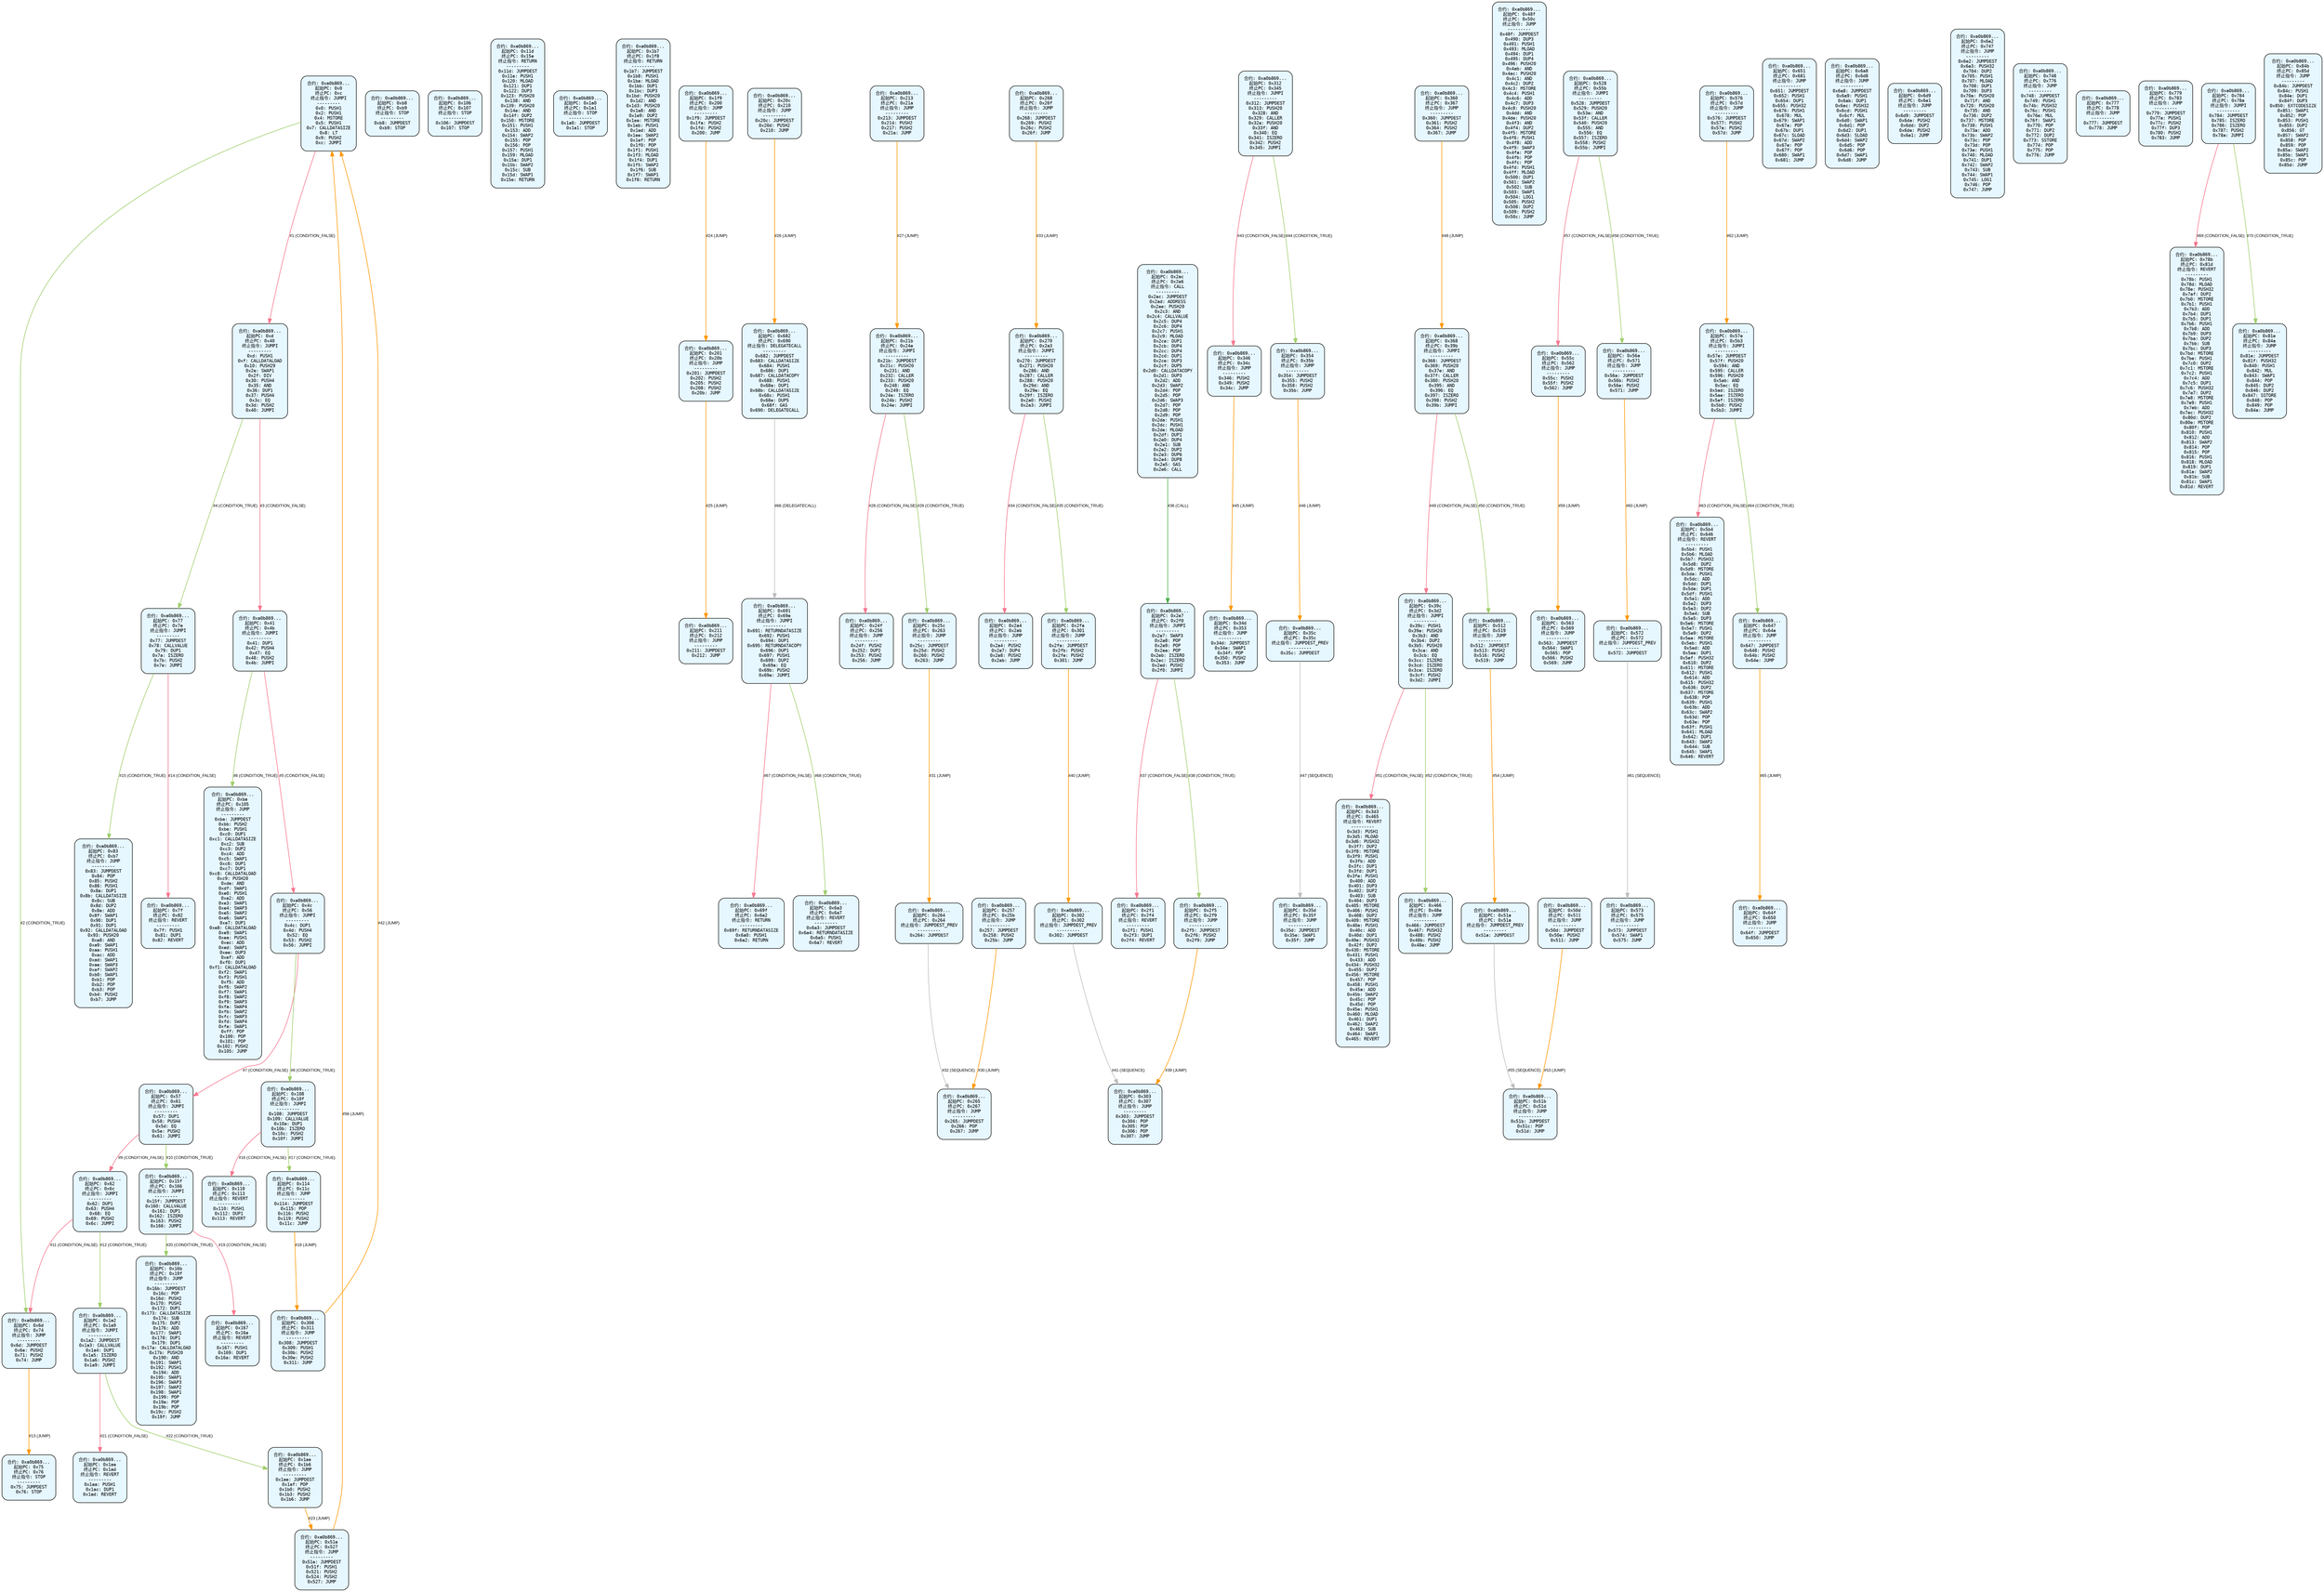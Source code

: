 digraph Static_Complete_CFG {
    rankdir=TB;
    node [shape=box, style="filled, rounded", fontname="Monospace", fontsize=9, margin=0.15];
    edge [fontname="Arial", fontsize=8, penwidth=1.2];
    "block_0" [label="合约: 0xa0b869...
起始PC: 0x0
终止PC: 0xc
终止指令: JUMPI
---------
0x0: PUSH1
0x2: PUSH1
0x4: MSTORE
0x5: PUSH1
0x7: CALLDATASIZE
0x8: LT
0x9: PUSH2
0xc: JUMPI", fillcolor="#e6f7ff"];
    "block_d" [label="合约: 0xa0b869...
起始PC: 0xd
终止PC: 0x40
终止指令: JUMPI
---------
0xd: PUSH1
0xf: CALLDATALOAD
0x10: PUSH29
0x2e: SWAP1
0x2f: DIV
0x30: PUSH4
0x35: AND
0x36: DUP1
0x37: PUSH4
0x3c: EQ
0x3d: PUSH2
0x40: JUMPI", fillcolor="#e6f7ff"];
    "block_41" [label="合约: 0xa0b869...
起始PC: 0x41
终止PC: 0x4b
终止指令: JUMPI
---------
0x41: DUP1
0x42: PUSH4
0x47: EQ
0x48: PUSH2
0x4b: JUMPI", fillcolor="#e6f7ff"];
    "block_4c" [label="合约: 0xa0b869...
起始PC: 0x4c
终止PC: 0x56
终止指令: JUMPI
---------
0x4c: DUP1
0x4d: PUSH4
0x52: EQ
0x53: PUSH2
0x56: JUMPI", fillcolor="#e6f7ff"];
    "block_57" [label="合约: 0xa0b869...
起始PC: 0x57
终止PC: 0x61
终止指令: JUMPI
---------
0x57: DUP1
0x58: PUSH4
0x5d: EQ
0x5e: PUSH2
0x61: JUMPI", fillcolor="#e6f7ff"];
    "block_62" [label="合约: 0xa0b869...
起始PC: 0x62
终止PC: 0x6c
终止指令: JUMPI
---------
0x62: DUP1
0x63: PUSH4
0x68: EQ
0x69: PUSH2
0x6c: JUMPI", fillcolor="#e6f7ff"];
    "block_6d" [label="合约: 0xa0b869...
起始PC: 0x6d
终止PC: 0x74
终止指令: JUMP
---------
0x6d: JUMPDEST
0x6e: PUSH2
0x71: PUSH2
0x74: JUMP", fillcolor="#e6f7ff"];
    "block_75" [label="合约: 0xa0b869...
起始PC: 0x75
终止PC: 0x76
终止指令: STOP
---------
0x75: JUMPDEST
0x76: STOP", fillcolor="#e6f7ff"];
    "block_77" [label="合约: 0xa0b869...
起始PC: 0x77
终止PC: 0x7e
终止指令: JUMPI
---------
0x77: JUMPDEST
0x78: CALLVALUE
0x79: DUP1
0x7a: ISZERO
0x7b: PUSH2
0x7e: JUMPI", fillcolor="#e6f7ff"];
    "block_7f" [label="合约: 0xa0b869...
起始PC: 0x7f
终止PC: 0x82
终止指令: REVERT
---------
0x7f: PUSH1
0x81: DUP1
0x82: REVERT", fillcolor="#e6f7ff"];
    "block_83" [label="合约: 0xa0b869...
起始PC: 0x83
终止PC: 0xb7
终止指令: JUMP
---------
0x83: JUMPDEST
0x84: POP
0x85: PUSH2
0x88: PUSH1
0x8a: DUP1
0x8b: CALLDATASIZE
0x8c: SUB
0x8d: DUP2
0x8e: ADD
0x8f: SWAP1
0x90: DUP1
0x91: DUP1
0x92: CALLDATALOAD
0x93: PUSH20
0xa8: AND
0xa9: SWAP1
0xaa: PUSH1
0xac: ADD
0xad: SWAP1
0xae: SWAP3
0xaf: SWAP2
0xb0: SWAP1
0xb1: POP
0xb2: POP
0xb3: POP
0xb4: PUSH2
0xb7: JUMP", fillcolor="#e6f7ff"];
    "block_b8" [label="合约: 0xa0b869...
起始PC: 0xb8
终止PC: 0xb9
终止指令: STOP
---------
0xb8: JUMPDEST
0xb9: STOP", fillcolor="#e6f7ff"];
    "block_ba" [label="合约: 0xa0b869...
起始PC: 0xba
终止PC: 0x105
终止指令: JUMP
---------
0xba: JUMPDEST
0xbb: PUSH2
0xbe: PUSH1
0xc0: DUP1
0xc1: CALLDATASIZE
0xc2: SUB
0xc3: DUP2
0xc4: ADD
0xc5: SWAP1
0xc6: DUP1
0xc7: DUP1
0xc8: CALLDATALOAD
0xc9: PUSH20
0xde: AND
0xdf: SWAP1
0xe0: PUSH1
0xe2: ADD
0xe3: SWAP1
0xe4: SWAP3
0xe5: SWAP2
0xe6: SWAP1
0xe7: DUP1
0xe8: CALLDATALOAD
0xe9: SWAP1
0xea: PUSH1
0xec: ADD
0xed: SWAP1
0xee: DUP3
0xef: ADD
0xf0: DUP1
0xf1: CALLDATALOAD
0xf2: SWAP1
0xf3: PUSH1
0xf5: ADD
0xf6: SWAP2
0xf7: SWAP1
0xf8: SWAP2
0xf9: SWAP3
0xfa: SWAP4
0xfb: SWAP2
0xfc: SWAP3
0xfd: SWAP4
0xfe: SWAP1
0xff: POP
0x100: POP
0x101: POP
0x102: PUSH2
0x105: JUMP", fillcolor="#e6f7ff"];
    "block_106" [label="合约: 0xa0b869...
起始PC: 0x106
终止PC: 0x107
终止指令: STOP
---------
0x106: JUMPDEST
0x107: STOP", fillcolor="#e6f7ff"];
    "block_108" [label="合约: 0xa0b869...
起始PC: 0x108
终止PC: 0x10f
终止指令: JUMPI
---------
0x108: JUMPDEST
0x109: CALLVALUE
0x10a: DUP1
0x10b: ISZERO
0x10c: PUSH2
0x10f: JUMPI", fillcolor="#e6f7ff"];
    "block_110" [label="合约: 0xa0b869...
起始PC: 0x110
终止PC: 0x113
终止指令: REVERT
---------
0x110: PUSH1
0x112: DUP1
0x113: REVERT", fillcolor="#e6f7ff"];
    "block_114" [label="合约: 0xa0b869...
起始PC: 0x114
终止PC: 0x11c
终止指令: JUMP
---------
0x114: JUMPDEST
0x115: POP
0x116: PUSH2
0x119: PUSH2
0x11c: JUMP", fillcolor="#e6f7ff"];
    "block_11d" [label="合约: 0xa0b869...
起始PC: 0x11d
终止PC: 0x15e
终止指令: RETURN
---------
0x11d: JUMPDEST
0x11e: PUSH1
0x120: MLOAD
0x121: DUP1
0x122: DUP3
0x123: PUSH20
0x138: AND
0x139: PUSH20
0x14e: AND
0x14f: DUP2
0x150: MSTORE
0x151: PUSH1
0x153: ADD
0x154: SWAP2
0x155: POP
0x156: POP
0x157: PUSH1
0x159: MLOAD
0x15a: DUP1
0x15b: SWAP2
0x15c: SUB
0x15d: SWAP1
0x15e: RETURN", fillcolor="#e6f7ff"];
    "block_15f" [label="合约: 0xa0b869...
起始PC: 0x15f
终止PC: 0x166
终止指令: JUMPI
---------
0x15f: JUMPDEST
0x160: CALLVALUE
0x161: DUP1
0x162: ISZERO
0x163: PUSH2
0x166: JUMPI", fillcolor="#e6f7ff"];
    "block_167" [label="合约: 0xa0b869...
起始PC: 0x167
终止PC: 0x16a
终止指令: REVERT
---------
0x167: PUSH1
0x169: DUP1
0x16a: REVERT", fillcolor="#e6f7ff"];
    "block_16b" [label="合约: 0xa0b869...
起始PC: 0x16b
终止PC: 0x19f
终止指令: JUMP
---------
0x16b: JUMPDEST
0x16c: POP
0x16d: PUSH2
0x170: PUSH1
0x172: DUP1
0x173: CALLDATASIZE
0x174: SUB
0x175: DUP2
0x176: ADD
0x177: SWAP1
0x178: DUP1
0x179: DUP1
0x17a: CALLDATALOAD
0x17b: PUSH20
0x190: AND
0x191: SWAP1
0x192: PUSH1
0x194: ADD
0x195: SWAP1
0x196: SWAP3
0x197: SWAP2
0x198: SWAP1
0x199: POP
0x19a: POP
0x19b: POP
0x19c: PUSH2
0x19f: JUMP", fillcolor="#e6f7ff"];
    "block_1a0" [label="合约: 0xa0b869...
起始PC: 0x1a0
终止PC: 0x1a1
终止指令: STOP
---------
0x1a0: JUMPDEST
0x1a1: STOP", fillcolor="#e6f7ff"];
    "block_1a2" [label="合约: 0xa0b869...
起始PC: 0x1a2
终止PC: 0x1a9
终止指令: JUMPI
---------
0x1a2: JUMPDEST
0x1a3: CALLVALUE
0x1a4: DUP1
0x1a5: ISZERO
0x1a6: PUSH2
0x1a9: JUMPI", fillcolor="#e6f7ff"];
    "block_1aa" [label="合约: 0xa0b869...
起始PC: 0x1aa
终止PC: 0x1ad
终止指令: REVERT
---------
0x1aa: PUSH1
0x1ac: DUP1
0x1ad: REVERT", fillcolor="#e6f7ff"];
    "block_1ae" [label="合约: 0xa0b869...
起始PC: 0x1ae
终止PC: 0x1b6
终止指令: JUMP
---------
0x1ae: JUMPDEST
0x1af: POP
0x1b0: PUSH2
0x1b3: PUSH2
0x1b6: JUMP", fillcolor="#e6f7ff"];
    "block_1b7" [label="合约: 0xa0b869...
起始PC: 0x1b7
终止PC: 0x1f8
终止指令: RETURN
---------
0x1b7: JUMPDEST
0x1b8: PUSH1
0x1ba: MLOAD
0x1bb: DUP1
0x1bc: DUP3
0x1bd: PUSH20
0x1d2: AND
0x1d3: PUSH20
0x1e8: AND
0x1e9: DUP2
0x1ea: MSTORE
0x1eb: PUSH1
0x1ed: ADD
0x1ee: SWAP2
0x1ef: POP
0x1f0: POP
0x1f1: PUSH1
0x1f3: MLOAD
0x1f4: DUP1
0x1f5: SWAP2
0x1f6: SUB
0x1f7: SWAP1
0x1f8: RETURN", fillcolor="#e6f7ff"];
    "block_1f9" [label="合约: 0xa0b869...
起始PC: 0x1f9
终止PC: 0x200
终止指令: JUMP
---------
0x1f9: JUMPDEST
0x1fa: PUSH2
0x1fd: PUSH2
0x200: JUMP", fillcolor="#e6f7ff"];
    "block_201" [label="合约: 0xa0b869...
起始PC: 0x201
终止PC: 0x20b
终止指令: JUMP
---------
0x201: JUMPDEST
0x202: PUSH2
0x205: PUSH2
0x208: PUSH2
0x20b: JUMP", fillcolor="#e6f7ff"];
    "block_20c" [label="合约: 0xa0b869...
起始PC: 0x20c
终止PC: 0x210
终止指令: JUMP
---------
0x20c: JUMPDEST
0x20d: PUSH2
0x210: JUMP", fillcolor="#e6f7ff"];
    "block_211" [label="合约: 0xa0b869...
起始PC: 0x211
终止PC: 0x212
终止指令: JUMP
---------
0x211: JUMPDEST
0x212: JUMP", fillcolor="#e6f7ff"];
    "block_213" [label="合约: 0xa0b869...
起始PC: 0x213
终止PC: 0x21a
终止指令: JUMP
---------
0x213: JUMPDEST
0x214: PUSH2
0x217: PUSH2
0x21a: JUMP", fillcolor="#e6f7ff"];
    "block_21b" [label="合约: 0xa0b869...
起始PC: 0x21b
终止PC: 0x24e
终止指令: JUMPI
---------
0x21b: JUMPDEST
0x21c: PUSH20
0x231: AND
0x232: CALLER
0x233: PUSH20
0x248: AND
0x249: EQ
0x24a: ISZERO
0x24b: PUSH2
0x24e: JUMPI", fillcolor="#e6f7ff"];
    "block_24f" [label="合约: 0xa0b869...
起始PC: 0x24f
终止PC: 0x256
终止指令: JUMP
---------
0x24f: PUSH2
0x252: DUP2
0x253: PUSH2
0x256: JUMP", fillcolor="#e6f7ff"];
    "block_257" [label="合约: 0xa0b869...
起始PC: 0x257
终止PC: 0x25b
终止指令: JUMP
---------
0x257: JUMPDEST
0x258: PUSH2
0x25b: JUMP", fillcolor="#e6f7ff"];
    "block_25c" [label="合约: 0xa0b869...
起始PC: 0x25c
终止PC: 0x263
终止指令: JUMP
---------
0x25c: JUMPDEST
0x25d: PUSH2
0x260: PUSH2
0x263: JUMP", fillcolor="#e6f7ff"];
    "block_264" [label="合约: 0xa0b869...
起始PC: 0x264
终止PC: 0x264
终止指令: JUMPDEST_PREV
---------
0x264: JUMPDEST", fillcolor="#e6f7ff"];
    "block_265" [label="合约: 0xa0b869...
起始PC: 0x265
终止PC: 0x267
终止指令: JUMP
---------
0x265: JUMPDEST
0x266: POP
0x267: JUMP", fillcolor="#e6f7ff"];
    "block_268" [label="合约: 0xa0b869...
起始PC: 0x268
终止PC: 0x26f
终止指令: JUMP
---------
0x268: JUMPDEST
0x269: PUSH2
0x26c: PUSH2
0x26f: JUMP", fillcolor="#e6f7ff"];
    "block_270" [label="合约: 0xa0b869...
起始PC: 0x270
终止PC: 0x2a3
终止指令: JUMPI
---------
0x270: JUMPDEST
0x271: PUSH20
0x286: AND
0x287: CALLER
0x288: PUSH20
0x29d: AND
0x29e: EQ
0x29f: ISZERO
0x2a0: PUSH2
0x2a3: JUMPI", fillcolor="#e6f7ff"];
    "block_2a4" [label="合约: 0xa0b869...
起始PC: 0x2a4
终止PC: 0x2ab
终止指令: JUMP
---------
0x2a4: PUSH2
0x2a7: DUP4
0x2a8: PUSH2
0x2ab: JUMP", fillcolor="#e6f7ff"];
    "block_2ac" [label="合约: 0xa0b869...
起始PC: 0x2ac
终止PC: 0x2e6
终止指令: CALL
---------
0x2ac: JUMPDEST
0x2ad: ADDRESS
0x2ae: PUSH20
0x2c3: AND
0x2c4: CALLVALUE
0x2c5: DUP4
0x2c6: DUP4
0x2c7: PUSH1
0x2c9: MLOAD
0x2ca: DUP1
0x2cb: DUP4
0x2cc: DUP4
0x2cd: DUP1
0x2ce: DUP3
0x2cf: DUP5
0x2d0: CALLDATACOPY
0x2d1: DUP3
0x2d2: ADD
0x2d3: SWAP2
0x2d4: POP
0x2d5: POP
0x2d6: SWAP3
0x2d7: POP
0x2d8: POP
0x2d9: POP
0x2da: PUSH1
0x2dc: PUSH1
0x2de: MLOAD
0x2df: DUP1
0x2e0: DUP4
0x2e1: SUB
0x2e2: DUP2
0x2e3: DUP6
0x2e4: DUP8
0x2e5: GAS
0x2e6: CALL", fillcolor="#e6f7ff"];
    "block_2e7" [label="合约: 0xa0b869...
起始PC: 0x2e7
终止PC: 0x2f0
终止指令: JUMPI
---------
0x2e7: SWAP3
0x2e8: POP
0x2e9: POP
0x2ea: POP
0x2eb: ISZERO
0x2ec: ISZERO
0x2ed: PUSH2
0x2f0: JUMPI", fillcolor="#e6f7ff"];
    "block_2f1" [label="合约: 0xa0b869...
起始PC: 0x2f1
终止PC: 0x2f4
终止指令: REVERT
---------
0x2f1: PUSH1
0x2f3: DUP1
0x2f4: REVERT", fillcolor="#e6f7ff"];
    "block_2f5" [label="合约: 0xa0b869...
起始PC: 0x2f5
终止PC: 0x2f9
终止指令: JUMP
---------
0x2f5: JUMPDEST
0x2f6: PUSH2
0x2f9: JUMP", fillcolor="#e6f7ff"];
    "block_2fa" [label="合约: 0xa0b869...
起始PC: 0x2fa
终止PC: 0x301
终止指令: JUMP
---------
0x2fa: JUMPDEST
0x2fb: PUSH2
0x2fe: PUSH2
0x301: JUMP", fillcolor="#e6f7ff"];
    "block_302" [label="合约: 0xa0b869...
起始PC: 0x302
终止PC: 0x302
终止指令: JUMPDEST_PREV
---------
0x302: JUMPDEST", fillcolor="#e6f7ff"];
    "block_303" [label="合约: 0xa0b869...
起始PC: 0x303
终止PC: 0x307
终止指令: JUMP
---------
0x303: JUMPDEST
0x304: POP
0x305: POP
0x306: POP
0x307: JUMP", fillcolor="#e6f7ff"];
    "block_308" [label="合约: 0xa0b869...
起始PC: 0x308
终止PC: 0x311
终止指令: JUMP
---------
0x308: JUMPDEST
0x309: PUSH1
0x30b: PUSH2
0x30e: PUSH2
0x311: JUMP", fillcolor="#e6f7ff"];
    "block_312" [label="合约: 0xa0b869...
起始PC: 0x312
终止PC: 0x345
终止指令: JUMPI
---------
0x312: JUMPDEST
0x313: PUSH20
0x328: AND
0x329: CALLER
0x32a: PUSH20
0x33f: AND
0x340: EQ
0x341: ISZERO
0x342: PUSH2
0x345: JUMPI", fillcolor="#e6f7ff"];
    "block_346" [label="合约: 0xa0b869...
起始PC: 0x346
终止PC: 0x34c
终止指令: JUMP
---------
0x346: PUSH2
0x349: PUSH2
0x34c: JUMP", fillcolor="#e6f7ff"];
    "block_34d" [label="合约: 0xa0b869...
起始PC: 0x34d
终止PC: 0x353
终止指令: JUMP
---------
0x34d: JUMPDEST
0x34e: SWAP1
0x34f: POP
0x350: PUSH2
0x353: JUMP", fillcolor="#e6f7ff"];
    "block_354" [label="合约: 0xa0b869...
起始PC: 0x354
终止PC: 0x35b
终止指令: JUMP
---------
0x354: JUMPDEST
0x355: PUSH2
0x358: PUSH2
0x35b: JUMP", fillcolor="#e6f7ff"];
    "block_35c" [label="合约: 0xa0b869...
起始PC: 0x35c
终止PC: 0x35c
终止指令: JUMPDEST_PREV
---------
0x35c: JUMPDEST", fillcolor="#e6f7ff"];
    "block_35d" [label="合约: 0xa0b869...
起始PC: 0x35d
终止PC: 0x35f
终止指令: JUMP
---------
0x35d: JUMPDEST
0x35e: SWAP1
0x35f: JUMP", fillcolor="#e6f7ff"];
    "block_360" [label="合约: 0xa0b869...
起始PC: 0x360
终止PC: 0x367
终止指令: JUMP
---------
0x360: JUMPDEST
0x361: PUSH2
0x364: PUSH2
0x367: JUMP", fillcolor="#e6f7ff"];
    "block_368" [label="合约: 0xa0b869...
起始PC: 0x368
终止PC: 0x39b
终止指令: JUMPI
---------
0x368: JUMPDEST
0x369: PUSH20
0x37e: AND
0x37f: CALLER
0x380: PUSH20
0x395: AND
0x396: EQ
0x397: ISZERO
0x398: PUSH2
0x39b: JUMPI", fillcolor="#e6f7ff"];
    "block_39c" [label="合约: 0xa0b869...
起始PC: 0x39c
终止PC: 0x3d2
终止指令: JUMPI
---------
0x39c: PUSH1
0x39e: PUSH20
0x3b3: AND
0x3b4: DUP2
0x3b5: PUSH20
0x3ca: AND
0x3cb: EQ
0x3cc: ISZERO
0x3cd: ISZERO
0x3ce: ISZERO
0x3cf: PUSH2
0x3d2: JUMPI", fillcolor="#e6f7ff"];
    "block_3d3" [label="合约: 0xa0b869...
起始PC: 0x3d3
终止PC: 0x465
终止指令: REVERT
---------
0x3d3: PUSH1
0x3d5: MLOAD
0x3d6: PUSH32
0x3f7: DUP2
0x3f8: MSTORE
0x3f9: PUSH1
0x3fb: ADD
0x3fc: DUP1
0x3fd: DUP1
0x3fe: PUSH1
0x400: ADD
0x401: DUP3
0x402: DUP2
0x403: SUB
0x404: DUP3
0x405: MSTORE
0x406: PUSH1
0x408: DUP2
0x409: MSTORE
0x40a: PUSH1
0x40c: ADD
0x40d: DUP1
0x40e: PUSH32
0x42f: DUP2
0x430: MSTORE
0x431: PUSH1
0x433: ADD
0x434: PUSH32
0x455: DUP2
0x456: MSTORE
0x457: POP
0x458: PUSH1
0x45a: ADD
0x45b: SWAP2
0x45c: POP
0x45d: POP
0x45e: PUSH1
0x460: MLOAD
0x461: DUP1
0x462: SWAP2
0x463: SUB
0x464: SWAP1
0x465: REVERT", fillcolor="#e6f7ff"];
    "block_466" [label="合约: 0xa0b869...
起始PC: 0x466
终止PC: 0x48e
终止指令: JUMP
---------
0x466: JUMPDEST
0x467: PUSH32
0x488: PUSH2
0x48b: PUSH2
0x48e: JUMP", fillcolor="#e6f7ff"];
    "block_48f" [label="合约: 0xa0b869...
起始PC: 0x48f
终止PC: 0x50c
终止指令: JUMP
---------
0x48f: JUMPDEST
0x490: DUP3
0x491: PUSH1
0x493: MLOAD
0x494: DUP1
0x495: DUP4
0x496: PUSH20
0x4ab: AND
0x4ac: PUSH20
0x4c1: AND
0x4c2: DUP2
0x4c3: MSTORE
0x4c4: PUSH1
0x4c6: ADD
0x4c7: DUP3
0x4c8: PUSH20
0x4dd: AND
0x4de: PUSH20
0x4f3: AND
0x4f4: DUP2
0x4f5: MSTORE
0x4f6: PUSH1
0x4f8: ADD
0x4f9: SWAP3
0x4fa: POP
0x4fb: POP
0x4fc: POP
0x4fd: PUSH1
0x4ff: MLOAD
0x500: DUP1
0x501: SWAP2
0x502: SUB
0x503: SWAP1
0x504: LOG1
0x505: PUSH2
0x508: DUP2
0x509: PUSH2
0x50c: JUMP", fillcolor="#e6f7ff"];
    "block_50d" [label="合约: 0xa0b869...
起始PC: 0x50d
终止PC: 0x511
终止指令: JUMP
---------
0x50d: JUMPDEST
0x50e: PUSH2
0x511: JUMP", fillcolor="#e6f7ff"];
    "block_512" [label="合约: 0xa0b869...
起始PC: 0x512
终止PC: 0x519
终止指令: JUMP
---------
0x512: JUMPDEST
0x513: PUSH2
0x516: PUSH2
0x519: JUMP", fillcolor="#e6f7ff"];
    "block_51a" [label="合约: 0xa0b869...
起始PC: 0x51a
终止PC: 0x51a
终止指令: JUMPDEST_PREV
---------
0x51a: JUMPDEST", fillcolor="#e6f7ff"];
    "block_51b" [label="合约: 0xa0b869...
起始PC: 0x51b
终止PC: 0x51d
终止指令: JUMP
---------
0x51b: JUMPDEST
0x51c: POP
0x51d: JUMP", fillcolor="#e6f7ff"];
    "block_51e" [label="合约: 0xa0b869...
起始PC: 0x51e
终止PC: 0x527
终止指令: JUMP
---------
0x51e: JUMPDEST
0x51f: PUSH1
0x521: PUSH2
0x524: PUSH2
0x527: JUMP", fillcolor="#e6f7ff"];
    "block_528" [label="合约: 0xa0b869...
起始PC: 0x528
终止PC: 0x55b
终止指令: JUMPI
---------
0x528: JUMPDEST
0x529: PUSH20
0x53e: AND
0x53f: CALLER
0x540: PUSH20
0x555: AND
0x556: EQ
0x557: ISZERO
0x558: PUSH2
0x55b: JUMPI", fillcolor="#e6f7ff"];
    "block_55c" [label="合约: 0xa0b869...
起始PC: 0x55c
终止PC: 0x562
终止指令: JUMP
---------
0x55c: PUSH2
0x55f: PUSH2
0x562: JUMP", fillcolor="#e6f7ff"];
    "block_563" [label="合约: 0xa0b869...
起始PC: 0x563
终止PC: 0x569
终止指令: JUMP
---------
0x563: JUMPDEST
0x564: SWAP1
0x565: POP
0x566: PUSH2
0x569: JUMP", fillcolor="#e6f7ff"];
    "block_56a" [label="合约: 0xa0b869...
起始PC: 0x56a
终止PC: 0x571
终止指令: JUMP
---------
0x56a: JUMPDEST
0x56b: PUSH2
0x56e: PUSH2
0x571: JUMP", fillcolor="#e6f7ff"];
    "block_572" [label="合约: 0xa0b869...
起始PC: 0x572
终止PC: 0x572
终止指令: JUMPDEST_PREV
---------
0x572: JUMPDEST", fillcolor="#e6f7ff"];
    "block_573" [label="合约: 0xa0b869...
起始PC: 0x573
终止PC: 0x575
终止指令: JUMP
---------
0x573: JUMPDEST
0x574: SWAP1
0x575: JUMP", fillcolor="#e6f7ff"];
    "block_576" [label="合约: 0xa0b869...
起始PC: 0x576
终止PC: 0x57d
终止指令: JUMP
---------
0x576: JUMPDEST
0x577: PUSH2
0x57a: PUSH2
0x57d: JUMP", fillcolor="#e6f7ff"];
    "block_57e" [label="合约: 0xa0b869...
起始PC: 0x57e
终止PC: 0x5b3
终止指令: JUMPI
---------
0x57e: JUMPDEST
0x57f: PUSH20
0x594: AND
0x595: CALLER
0x596: PUSH20
0x5ab: AND
0x5ac: EQ
0x5ad: ISZERO
0x5ae: ISZERO
0x5af: ISZERO
0x5b0: PUSH2
0x5b3: JUMPI", fillcolor="#e6f7ff"];
    "block_5b4" [label="合约: 0xa0b869...
起始PC: 0x5b4
终止PC: 0x646
终止指令: REVERT
---------
0x5b4: PUSH1
0x5b6: MLOAD
0x5b7: PUSH32
0x5d8: DUP2
0x5d9: MSTORE
0x5da: PUSH1
0x5dc: ADD
0x5dd: DUP1
0x5de: DUP1
0x5df: PUSH1
0x5e1: ADD
0x5e2: DUP3
0x5e3: DUP2
0x5e4: SUB
0x5e5: DUP3
0x5e6: MSTORE
0x5e7: PUSH1
0x5e9: DUP2
0x5ea: MSTORE
0x5eb: PUSH1
0x5ed: ADD
0x5ee: DUP1
0x5ef: PUSH32
0x610: DUP2
0x611: MSTORE
0x612: PUSH1
0x614: ADD
0x615: PUSH32
0x636: DUP2
0x637: MSTORE
0x638: POP
0x639: PUSH1
0x63b: ADD
0x63c: SWAP2
0x63d: POP
0x63e: POP
0x63f: PUSH1
0x641: MLOAD
0x642: DUP1
0x643: SWAP2
0x644: SUB
0x645: SWAP1
0x646: REVERT", fillcolor="#e6f7ff"];
    "block_647" [label="合约: 0xa0b869...
起始PC: 0x647
终止PC: 0x64e
终止指令: JUMP
---------
0x647: JUMPDEST
0x648: PUSH2
0x64b: PUSH2
0x64e: JUMP", fillcolor="#e6f7ff"];
    "block_64f" [label="合约: 0xa0b869...
起始PC: 0x64f
终止PC: 0x650
终止指令: JUMP
---------
0x64f: JUMPDEST
0x650: JUMP", fillcolor="#e6f7ff"];
    "block_651" [label="合约: 0xa0b869...
起始PC: 0x651
终止PC: 0x681
终止指令: JUMP
---------
0x651: JUMPDEST
0x652: PUSH1
0x654: DUP1
0x655: PUSH32
0x676: PUSH1
0x678: MUL
0x679: SWAP1
0x67a: POP
0x67b: DUP1
0x67c: SLOAD
0x67d: SWAP2
0x67e: POP
0x67f: POP
0x680: SWAP1
0x681: JUMP", fillcolor="#e6f7ff"];
    "block_682" [label="合约: 0xa0b869...
起始PC: 0x682
终止PC: 0x690
终止指令: DELEGATECALL
---------
0x682: JUMPDEST
0x683: CALLDATASIZE
0x684: PUSH1
0x686: DUP1
0x687: CALLDATACOPY
0x688: PUSH1
0x68a: DUP1
0x68b: CALLDATASIZE
0x68c: PUSH1
0x68e: DUP5
0x68f: GAS
0x690: DELEGATECALL", fillcolor="#e6f7ff"];
    "block_691" [label="合约: 0xa0b869...
起始PC: 0x691
终止PC: 0x69e
终止指令: JUMPI
---------
0x691: RETURNDATASIZE
0x692: PUSH1
0x694: DUP1
0x695: RETURNDATACOPY
0x696: DUP1
0x697: PUSH1
0x699: DUP2
0x69a: EQ
0x69b: PUSH2
0x69e: JUMPI", fillcolor="#e6f7ff"];
    "block_69f" [label="合约: 0xa0b869...
起始PC: 0x69f
终止PC: 0x6a2
终止指令: RETURN
---------
0x69f: RETURNDATASIZE
0x6a0: PUSH1
0x6a2: RETURN", fillcolor="#e6f7ff"];
    "block_6a3" [label="合约: 0xa0b869...
起始PC: 0x6a3
终止PC: 0x6a7
终止指令: REVERT
---------
0x6a3: JUMPDEST
0x6a4: RETURNDATASIZE
0x6a5: PUSH1
0x6a7: REVERT", fillcolor="#e6f7ff"];
    "block_6a8" [label="合约: 0xa0b869...
起始PC: 0x6a8
终止PC: 0x6d8
终止指令: JUMP
---------
0x6a8: JUMPDEST
0x6a9: PUSH1
0x6ab: DUP1
0x6ac: PUSH32
0x6cd: PUSH1
0x6cf: MUL
0x6d0: SWAP1
0x6d1: POP
0x6d2: DUP1
0x6d3: SLOAD
0x6d4: SWAP2
0x6d5: POP
0x6d6: POP
0x6d7: SWAP1
0x6d8: JUMP", fillcolor="#e6f7ff"];
    "block_6d9" [label="合约: 0xa0b869...
起始PC: 0x6d9
终止PC: 0x6e1
终止指令: JUMP
---------
0x6d9: JUMPDEST
0x6da: PUSH2
0x6dd: DUP2
0x6de: PUSH2
0x6e1: JUMP", fillcolor="#e6f7ff"];
    "block_6e2" [label="合约: 0xa0b869...
起始PC: 0x6e2
终止PC: 0x747
终止指令: JUMP
---------
0x6e2: JUMPDEST
0x6e3: PUSH32
0x704: DUP2
0x705: PUSH1
0x707: MLOAD
0x708: DUP1
0x709: DUP3
0x70a: PUSH20
0x71f: AND
0x720: PUSH20
0x735: AND
0x736: DUP2
0x737: MSTORE
0x738: PUSH1
0x73a: ADD
0x73b: SWAP2
0x73c: POP
0x73d: POP
0x73e: PUSH1
0x740: MLOAD
0x741: DUP1
0x742: SWAP2
0x743: SUB
0x744: SWAP1
0x745: LOG1
0x746: POP
0x747: JUMP", fillcolor="#e6f7ff"];
    "block_748" [label="合约: 0xa0b869...
起始PC: 0x748
终止PC: 0x776
终止指令: JUMP
---------
0x748: JUMPDEST
0x749: PUSH1
0x74b: PUSH32
0x76c: PUSH1
0x76e: MUL
0x76f: SWAP1
0x770: POP
0x771: DUP2
0x772: DUP2
0x773: SSTORE
0x774: POP
0x775: POP
0x776: JUMP", fillcolor="#e6f7ff"];
    "block_777" [label="合约: 0xa0b869...
起始PC: 0x777
终止PC: 0x778
终止指令: JUMP
---------
0x777: JUMPDEST
0x778: JUMP", fillcolor="#e6f7ff"];
    "block_779" [label="合约: 0xa0b869...
起始PC: 0x779
终止PC: 0x783
终止指令: JUMP
---------
0x779: JUMPDEST
0x77a: PUSH1
0x77c: PUSH2
0x77f: DUP3
0x780: PUSH2
0x783: JUMP", fillcolor="#e6f7ff"];
    "block_784" [label="合约: 0xa0b869...
起始PC: 0x784
终止PC: 0x78a
终止指令: JUMPI
---------
0x784: JUMPDEST
0x785: ISZERO
0x786: ISZERO
0x787: PUSH2
0x78a: JUMPI", fillcolor="#e6f7ff"];
    "block_78b" [label="合约: 0xa0b869...
起始PC: 0x78b
终止PC: 0x81d
终止指令: REVERT
---------
0x78b: PUSH1
0x78d: MLOAD
0x78e: PUSH32
0x7af: DUP2
0x7b0: MSTORE
0x7b1: PUSH1
0x7b3: ADD
0x7b4: DUP1
0x7b5: DUP1
0x7b6: PUSH1
0x7b8: ADD
0x7b9: DUP3
0x7ba: DUP2
0x7bb: SUB
0x7bc: DUP3
0x7bd: MSTORE
0x7be: PUSH1
0x7c0: DUP2
0x7c1: MSTORE
0x7c2: PUSH1
0x7c4: ADD
0x7c5: DUP1
0x7c6: PUSH32
0x7e7: DUP2
0x7e8: MSTORE
0x7e9: PUSH1
0x7eb: ADD
0x7ec: PUSH32
0x80d: DUP2
0x80e: MSTORE
0x80f: POP
0x810: PUSH1
0x812: ADD
0x813: SWAP2
0x814: POP
0x815: POP
0x816: PUSH1
0x818: MLOAD
0x819: DUP1
0x81a: SWAP2
0x81b: SUB
0x81c: SWAP1
0x81d: REVERT", fillcolor="#e6f7ff"];
    "block_81e" [label="合约: 0xa0b869...
起始PC: 0x81e
终止PC: 0x84a
终止指令: JUMP
---------
0x81e: JUMPDEST
0x81f: PUSH32
0x840: PUSH1
0x842: MUL
0x843: SWAP1
0x844: POP
0x845: DUP2
0x846: DUP2
0x847: SSTORE
0x848: POP
0x849: POP
0x84a: JUMP", fillcolor="#e6f7ff"];
    "block_84b" [label="合约: 0xa0b869...
起始PC: 0x84b
终止PC: 0x85d
终止指令: JUMP
---------
0x84b: JUMPDEST
0x84c: PUSH1
0x84e: DUP1
0x84f: DUP3
0x850: EXTCODESIZE
0x851: SWAP1
0x852: POP
0x853: PUSH1
0x855: DUP2
0x856: GT
0x857: SWAP2
0x858: POP
0x859: POP
0x85a: SWAP2
0x85b: SWAP1
0x85c: POP
0x85d: JUMP", fillcolor="#e6f7ff"];

    "block_0" -> "block_d" [label="#1 (CONDITION_FALSE)", color="#f7768e"];
    "block_0" -> "block_6d" [label="#2 (CONDITION_TRUE)", color="#9ece6a"];
    "block_d" -> "block_41" [label="#3 (CONDITION_FALSE)", color="#f7768e"];
    "block_d" -> "block_77" [label="#4 (CONDITION_TRUE)", color="#9ece6a"];
    "block_41" -> "block_4c" [label="#5 (CONDITION_FALSE)", color="#f7768e"];
    "block_41" -> "block_ba" [label="#6 (CONDITION_TRUE)", color="#9ece6a"];
    "block_4c" -> "block_57" [label="#7 (CONDITION_FALSE)", color="#f7768e"];
    "block_4c" -> "block_108" [label="#8 (CONDITION_TRUE)", color="#9ece6a"];
    "block_57" -> "block_62" [label="#9 (CONDITION_FALSE)", color="#f7768e"];
    "block_57" -> "block_15f" [label="#10 (CONDITION_TRUE)", color="#9ece6a"];
    "block_62" -> "block_6d" [label="#11 (CONDITION_FALSE)", color="#f7768e"];
    "block_62" -> "block_1a2" [label="#12 (CONDITION_TRUE)", color="#9ece6a"];
    "block_6d" -> "block_75" [label="#13 (JUMP)", color="#ff9800"];
    "block_77" -> "block_7f" [label="#14 (CONDITION_FALSE)", color="#f7768e"];
    "block_77" -> "block_83" [label="#15 (CONDITION_TRUE)", color="#9ece6a"];
    "block_108" -> "block_110" [label="#16 (CONDITION_FALSE)", color="#f7768e"];
    "block_108" -> "block_114" [label="#17 (CONDITION_TRUE)", color="#9ece6a"];
    "block_114" -> "block_308" [label="#18 (JUMP)", color="#ff9800"];
    "block_15f" -> "block_167" [label="#19 (CONDITION_FALSE)", color="#f7768e"];
    "block_15f" -> "block_16b" [label="#20 (CONDITION_TRUE)", color="#9ece6a"];
    "block_1a2" -> "block_1aa" [label="#21 (CONDITION_FALSE)", color="#f7768e"];
    "block_1a2" -> "block_1ae" [label="#22 (CONDITION_TRUE)", color="#9ece6a"];
    "block_1ae" -> "block_51e" [label="#23 (JUMP)", color="#ff9800"];
    "block_1f9" -> "block_201" [label="#24 (JUMP)", color="#ff9800"];
    "block_201" -> "block_211" [label="#25 (JUMP)", color="#ff9800"];
    "block_20c" -> "block_682" [label="#26 (JUMP)", color="#ff9800"];
    "block_213" -> "block_21b" [label="#27 (JUMP)", color="#ff9800"];
    "block_21b" -> "block_24f" [label="#28 (CONDITION_FALSE)", color="#f7768e"];
    "block_21b" -> "block_25c" [label="#29 (CONDITION_TRUE)", color="#9ece6a"];
    "block_257" -> "block_265" [label="#30 (JUMP)", color="#ff9800"];
    "block_25c" -> "block_264" [label="#31 (JUMP)", color="#ff9800"];
    "block_264" -> "block_265" [label="#32 (SEQUENCE)", color="#bdbdbd"];
    "block_268" -> "block_270" [label="#33 (JUMP)", color="#ff9800"];
    "block_270" -> "block_2a4" [label="#34 (CONDITION_FALSE)", color="#f7768e"];
    "block_270" -> "block_2fa" [label="#35 (CONDITION_TRUE)", color="#9ece6a"];
    "block_2ac" -> "block_2e7" [label="#36 (CALL)", color="#4caf50"];
    "block_2e7" -> "block_2f1" [label="#37 (CONDITION_FALSE)", color="#f7768e"];
    "block_2e7" -> "block_2f5" [label="#38 (CONDITION_TRUE)", color="#9ece6a"];
    "block_2f5" -> "block_303" [label="#39 (JUMP)", color="#ff9800"];
    "block_2fa" -> "block_302" [label="#40 (JUMP)", color="#ff9800"];
    "block_302" -> "block_303" [label="#41 (SEQUENCE)", color="#bdbdbd"];
    "block_308" -> "block_0" [label="#42 (JUMP)", color="#ff9800"];
    "block_312" -> "block_346" [label="#43 (CONDITION_FALSE)", color="#f7768e"];
    "block_312" -> "block_354" [label="#44 (CONDITION_TRUE)", color="#9ece6a"];
    "block_346" -> "block_34d" [label="#45 (JUMP)", color="#ff9800"];
    "block_354" -> "block_35c" [label="#46 (JUMP)", color="#ff9800"];
    "block_35c" -> "block_35d" [label="#47 (SEQUENCE)", color="#bdbdbd"];
    "block_360" -> "block_368" [label="#48 (JUMP)", color="#ff9800"];
    "block_368" -> "block_39c" [label="#49 (CONDITION_FALSE)", color="#f7768e"];
    "block_368" -> "block_512" [label="#50 (CONDITION_TRUE)", color="#9ece6a"];
    "block_39c" -> "block_3d3" [label="#51 (CONDITION_FALSE)", color="#f7768e"];
    "block_39c" -> "block_466" [label="#52 (CONDITION_TRUE)", color="#9ece6a"];
    "block_50d" -> "block_51b" [label="#53 (JUMP)", color="#ff9800"];
    "block_512" -> "block_51a" [label="#54 (JUMP)", color="#ff9800"];
    "block_51a" -> "block_51b" [label="#55 (SEQUENCE)", color="#bdbdbd"];
    "block_51e" -> "block_0" [label="#56 (JUMP)", color="#ff9800"];
    "block_528" -> "block_55c" [label="#57 (CONDITION_FALSE)", color="#f7768e"];
    "block_528" -> "block_56a" [label="#58 (CONDITION_TRUE)", color="#9ece6a"];
    "block_55c" -> "block_563" [label="#59 (JUMP)", color="#ff9800"];
    "block_56a" -> "block_572" [label="#60 (JUMP)", color="#ff9800"];
    "block_572" -> "block_573" [label="#61 (SEQUENCE)", color="#bdbdbd"];
    "block_576" -> "block_57e" [label="#62 (JUMP)", color="#ff9800"];
    "block_57e" -> "block_5b4" [label="#63 (CONDITION_FALSE)", color="#f7768e"];
    "block_57e" -> "block_647" [label="#64 (CONDITION_TRUE)", color="#9ece6a"];
    "block_647" -> "block_64f" [label="#65 (JUMP)", color="#ff9800"];
    "block_682" -> "block_691" [label="#66 (DELEGATECALL)", color="#bdbdbd"];
    "block_691" -> "block_69f" [label="#67 (CONDITION_FALSE)", color="#f7768e"];
    "block_691" -> "block_6a3" [label="#68 (CONDITION_TRUE)", color="#9ece6a"];
    "block_784" -> "block_78b" [label="#69 (CONDITION_FALSE)", color="#f7768e"];
    "block_784" -> "block_81e" [label="#70 (CONDITION_TRUE)", color="#9ece6a"];
}